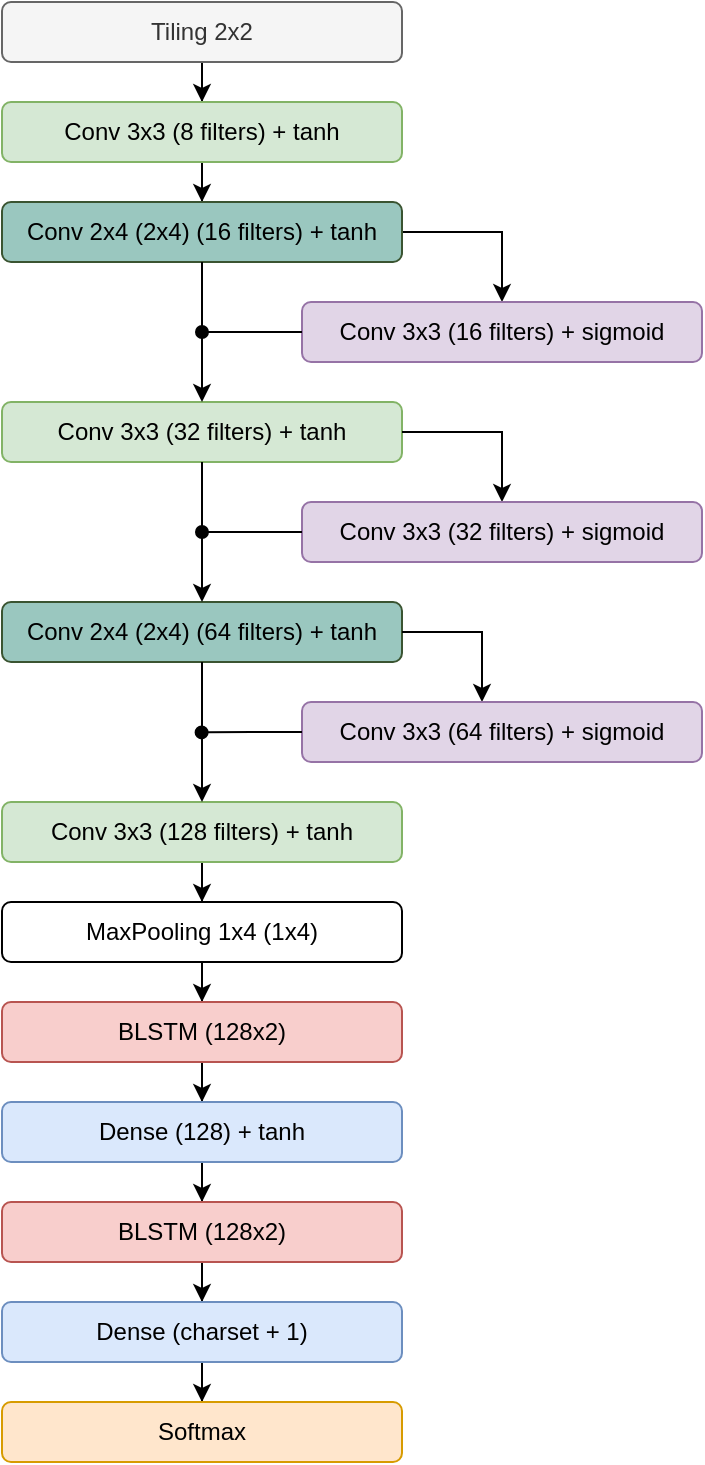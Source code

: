 <mxfile version="10.8.9" type="google"><diagram id="qAD1ULhs3AoXRW55TKg9" name="Page-1"><mxGraphModel dx="1394" dy="762" grid="1" gridSize="10" guides="1" tooltips="1" connect="1" arrows="1" fold="1" page="1" pageScale="1" pageWidth="850" pageHeight="1100" math="0" shadow="0"><root><mxCell id="0"/><mxCell id="1" parent="0"/><mxCell id="TjZHbL3LT_L8bWV4MqBJ-3" value="" style="edgeStyle=orthogonalEdgeStyle;rounded=0;orthogonalLoop=1;jettySize=auto;html=1;" parent="1" source="TjZHbL3LT_L8bWV4MqBJ-1" target="TjZHbL3LT_L8bWV4MqBJ-2" edge="1"><mxGeometry relative="1" as="geometry"/></mxCell><mxCell id="TjZHbL3LT_L8bWV4MqBJ-1" value="Tiling 2x2" style="rounded=1;whiteSpace=wrap;html=1;fillColor=#f5f5f5;strokeColor=#666666;fontColor=#333333;" parent="1" vertex="1"><mxGeometry x="160" y="80" width="200" height="30" as="geometry"/></mxCell><mxCell id="TjZHbL3LT_L8bWV4MqBJ-5" value="" style="edgeStyle=orthogonalEdgeStyle;rounded=0;orthogonalLoop=1;jettySize=auto;html=1;" parent="1" source="TjZHbL3LT_L8bWV4MqBJ-2" target="TjZHbL3LT_L8bWV4MqBJ-4" edge="1"><mxGeometry relative="1" as="geometry"/></mxCell><mxCell id="TjZHbL3LT_L8bWV4MqBJ-2" value="Conv 3x3 (8 filters)&amp;nbsp;+ tanh" style="rounded=1;whiteSpace=wrap;html=1;fillColor=#d5e8d4;strokeColor=#82b366;" parent="1" vertex="1"><mxGeometry x="160" y="130" width="200" height="30" as="geometry"/></mxCell><mxCell id="TjZHbL3LT_L8bWV4MqBJ-7" value="" style="edgeStyle=orthogonalEdgeStyle;rounded=0;orthogonalLoop=1;jettySize=auto;html=1;exitX=1;exitY=0.5;exitDx=0;exitDy=0;" parent="1" source="TjZHbL3LT_L8bWV4MqBJ-4" target="TjZHbL3LT_L8bWV4MqBJ-6" edge="1"><mxGeometry relative="1" as="geometry"><Array as="points"><mxPoint x="410" y="195"/></Array></mxGeometry></mxCell><mxCell id="TjZHbL3LT_L8bWV4MqBJ-4" value="Conv 2x4 (2x4) (16 filters) + tanh" style="rounded=1;whiteSpace=wrap;html=1;fillColor=#9AC7BF;strokeColor=#3A5431;fontColor=#000000;" parent="1" vertex="1"><mxGeometry x="160" y="180" width="200" height="30" as="geometry"/></mxCell><mxCell id="TjZHbL3LT_L8bWV4MqBJ-8" value="Conv 3x3&amp;nbsp;(32 filters)&amp;nbsp;+ tanh" style="rounded=1;whiteSpace=wrap;html=1;fillColor=#d5e8d4;strokeColor=#82b366;" parent="1" vertex="1"><mxGeometry x="160" y="280" width="200" height="30" as="geometry"/></mxCell><mxCell id="TjZHbL3LT_L8bWV4MqBJ-6" value="Conv 3x3 (16 filters)&amp;nbsp;+ sigmoid" style="rounded=1;whiteSpace=wrap;html=1;fillColor=#e1d5e7;strokeColor=#9673a6;" parent="1" vertex="1"><mxGeometry x="310" y="230" width="200" height="30" as="geometry"/></mxCell><mxCell id="TjZHbL3LT_L8bWV4MqBJ-12" value="" style="edgeStyle=orthogonalEdgeStyle;rounded=0;orthogonalLoop=1;jettySize=auto;html=1;exitX=1;exitY=0.5;exitDx=0;exitDy=0;" parent="1" source="TjZHbL3LT_L8bWV4MqBJ-8" target="TjZHbL3LT_L8bWV4MqBJ-13" edge="1"><mxGeometry relative="1" as="geometry"><mxPoint x="360" y="420" as="sourcePoint"/><Array as="points"><mxPoint x="410" y="295"/></Array></mxGeometry></mxCell><mxCell id="TjZHbL3LT_L8bWV4MqBJ-13" value="Conv 3x3&amp;nbsp;(32 filters)&amp;nbsp;+ sigmoid" style="rounded=1;whiteSpace=wrap;html=1;fillColor=#e1d5e7;strokeColor=#9673a6;" parent="1" vertex="1"><mxGeometry x="310" y="330" width="200" height="30" as="geometry"/></mxCell><mxCell id="TjZHbL3LT_L8bWV4MqBJ-18" value="Conv 2x4 (2x4) (64 filters) + tanh" style="rounded=1;whiteSpace=wrap;html=1;fillColor=#9AC7BF;strokeColor=#3A5431;fontColor=#000000;" parent="1" vertex="1"><mxGeometry x="160" y="380" width="200" height="30" as="geometry"/></mxCell><mxCell id="TjZHbL3LT_L8bWV4MqBJ-26" value="" style="edgeStyle=orthogonalEdgeStyle;rounded=0;orthogonalLoop=1;jettySize=auto;html=1;" parent="1" source="TjZHbL3LT_L8bWV4MqBJ-23" target="TjZHbL3LT_L8bWV4MqBJ-25" edge="1"><mxGeometry relative="1" as="geometry"/></mxCell><mxCell id="TjZHbL3LT_L8bWV4MqBJ-23" value="Conv 3x3 (128 filters) + tanh" style="rounded=1;whiteSpace=wrap;html=1;fillColor=#d5e8d4;strokeColor=#82b366;" parent="1" vertex="1"><mxGeometry x="160" y="480" width="200" height="30" as="geometry"/></mxCell><mxCell id="TjZHbL3LT_L8bWV4MqBJ-28" value="" style="edgeStyle=orthogonalEdgeStyle;rounded=0;orthogonalLoop=1;jettySize=auto;html=1;" parent="1" source="TjZHbL3LT_L8bWV4MqBJ-25" target="TjZHbL3LT_L8bWV4MqBJ-27" edge="1"><mxGeometry relative="1" as="geometry"/></mxCell><mxCell id="TjZHbL3LT_L8bWV4MqBJ-25" value="MaxPooling 1x4 (1x4)" style="rounded=1;whiteSpace=wrap;html=1;" parent="1" vertex="1"><mxGeometry x="160" y="530" width="200" height="30" as="geometry"/></mxCell><mxCell id="TjZHbL3LT_L8bWV4MqBJ-30" value="" style="edgeStyle=orthogonalEdgeStyle;rounded=0;orthogonalLoop=1;jettySize=auto;html=1;" parent="1" source="TjZHbL3LT_L8bWV4MqBJ-27" target="TjZHbL3LT_L8bWV4MqBJ-29" edge="1"><mxGeometry relative="1" as="geometry"/></mxCell><mxCell id="TjZHbL3LT_L8bWV4MqBJ-27" value="BLSTM (128x2)" style="rounded=1;whiteSpace=wrap;html=1;fillColor=#f8cecc;strokeColor=#b85450;" parent="1" vertex="1"><mxGeometry x="160" y="580" width="200" height="30" as="geometry"/></mxCell><mxCell id="TjZHbL3LT_L8bWV4MqBJ-32" value="" style="edgeStyle=orthogonalEdgeStyle;rounded=0;orthogonalLoop=1;jettySize=auto;html=1;" parent="1" source="TjZHbL3LT_L8bWV4MqBJ-29" target="TjZHbL3LT_L8bWV4MqBJ-31" edge="1"><mxGeometry relative="1" as="geometry"/></mxCell><mxCell id="TjZHbL3LT_L8bWV4MqBJ-29" value="Dense (128) + tanh" style="rounded=1;whiteSpace=wrap;html=1;fillColor=#dae8fc;strokeColor=#6c8ebf;" parent="1" vertex="1"><mxGeometry x="160" y="630" width="200" height="30" as="geometry"/></mxCell><mxCell id="TjZHbL3LT_L8bWV4MqBJ-34" value="" style="edgeStyle=orthogonalEdgeStyle;rounded=0;orthogonalLoop=1;jettySize=auto;html=1;" parent="1" source="TjZHbL3LT_L8bWV4MqBJ-31" target="TjZHbL3LT_L8bWV4MqBJ-33" edge="1"><mxGeometry relative="1" as="geometry"/></mxCell><mxCell id="TjZHbL3LT_L8bWV4MqBJ-31" value="BLSTM (128x2)" style="rounded=1;whiteSpace=wrap;html=1;fillColor=#f8cecc;strokeColor=#b85450;" parent="1" vertex="1"><mxGeometry x="160" y="680" width="200" height="30" as="geometry"/></mxCell><mxCell id="TjZHbL3LT_L8bWV4MqBJ-36" value="" style="edgeStyle=orthogonalEdgeStyle;rounded=0;orthogonalLoop=1;jettySize=auto;html=1;" parent="1" source="TjZHbL3LT_L8bWV4MqBJ-33" target="TjZHbL3LT_L8bWV4MqBJ-35" edge="1"><mxGeometry relative="1" as="geometry"/></mxCell><mxCell id="TjZHbL3LT_L8bWV4MqBJ-33" value="Dense (charset + 1)" style="rounded=1;whiteSpace=wrap;html=1;fillColor=#dae8fc;strokeColor=#6c8ebf;" parent="1" vertex="1"><mxGeometry x="160" y="730" width="200" height="30" as="geometry"/></mxCell><mxCell id="TjZHbL3LT_L8bWV4MqBJ-35" value="Softmax" style="rounded=1;whiteSpace=wrap;html=1;fillColor=#ffe6cc;strokeColor=#d79b00;" parent="1" vertex="1"><mxGeometry x="160" y="780" width="200" height="30" as="geometry"/></mxCell><mxCell id="TjZHbL3LT_L8bWV4MqBJ-20" value="" style="edgeStyle=orthogonalEdgeStyle;rounded=0;orthogonalLoop=1;jettySize=auto;html=1;exitX=1;exitY=0.5;exitDx=0;exitDy=0;" parent="1" source="TjZHbL3LT_L8bWV4MqBJ-18" target="TjZHbL3LT_L8bWV4MqBJ-22" edge="1"><mxGeometry relative="1" as="geometry"><mxPoint x="360" y="580" as="sourcePoint"/><Array as="points"><mxPoint x="400" y="395"/></Array></mxGeometry></mxCell><mxCell id="TjZHbL3LT_L8bWV4MqBJ-22" value="Conv 3x3 (64 filters) + sigmoid" style="rounded=1;whiteSpace=wrap;html=1;fillColor=#e1d5e7;strokeColor=#9673a6;" parent="1" vertex="1"><mxGeometry x="310" y="430" width="200" height="30" as="geometry"/></mxCell><mxCell id="TjZHbL3LT_L8bWV4MqBJ-40" value="" style="edgeStyle=orthogonalEdgeStyle;rounded=0;orthogonalLoop=1;jettySize=auto;html=1;endArrow=oval;endFill=1;exitX=0;exitY=0.5;exitDx=0;exitDy=0;" parent="1" source="TjZHbL3LT_L8bWV4MqBJ-6" edge="1"><mxGeometry relative="1" as="geometry"><mxPoint x="310" y="280" as="sourcePoint"/><mxPoint x="260" y="245" as="targetPoint"/></mxGeometry></mxCell><mxCell id="TjZHbL3LT_L8bWV4MqBJ-41" value="" style="edgeStyle=orthogonalEdgeStyle;rounded=0;orthogonalLoop=1;jettySize=auto;html=1;exitX=0.5;exitY=1;exitDx=0;exitDy=0;" parent="1" source="TjZHbL3LT_L8bWV4MqBJ-4" target="TjZHbL3LT_L8bWV4MqBJ-8" edge="1"><mxGeometry relative="1" as="geometry"><mxPoint x="260" y="280" as="sourcePoint"/><mxPoint x="260" y="320" as="targetPoint"/></mxGeometry></mxCell><mxCell id="TjZHbL3LT_L8bWV4MqBJ-44" value="" style="edgeStyle=orthogonalEdgeStyle;rounded=0;orthogonalLoop=1;jettySize=auto;html=1;endArrow=oval;endFill=1;exitX=0;exitY=0.5;exitDx=0;exitDy=0;" parent="1" source="TjZHbL3LT_L8bWV4MqBJ-13" edge="1"><mxGeometry relative="1" as="geometry"><mxPoint x="310" y="390" as="sourcePoint"/><mxPoint x="260" y="345" as="targetPoint"/><Array as="points"><mxPoint x="260" y="345"/></Array></mxGeometry></mxCell><mxCell id="TjZHbL3LT_L8bWV4MqBJ-45" value="" style="edgeStyle=orthogonalEdgeStyle;rounded=0;orthogonalLoop=1;jettySize=auto;html=1;entryX=0.5;entryY=0;entryDx=0;entryDy=0;exitX=0.5;exitY=1;exitDx=0;exitDy=0;" parent="1" source="TjZHbL3LT_L8bWV4MqBJ-8" target="TjZHbL3LT_L8bWV4MqBJ-18" edge="1"><mxGeometry relative="1" as="geometry"><mxPoint x="280" y="345" as="sourcePoint"/><mxPoint x="280" y="435" as="targetPoint"/><Array as="points"><mxPoint x="260" y="350"/><mxPoint x="260" y="350"/></Array></mxGeometry></mxCell><mxCell id="TjZHbL3LT_L8bWV4MqBJ-50" value="" style="edgeStyle=orthogonalEdgeStyle;rounded=0;orthogonalLoop=1;jettySize=auto;html=1;endArrow=oval;endFill=1;" parent="1" edge="1"><mxGeometry relative="1" as="geometry"><mxPoint x="310" y="445" as="sourcePoint"/><mxPoint x="259.81" y="445.19" as="targetPoint"/><Array as="points"><mxPoint x="285" y="445"/><mxPoint x="285" y="445"/></Array></mxGeometry></mxCell><mxCell id="TjZHbL3LT_L8bWV4MqBJ-51" value="" style="edgeStyle=orthogonalEdgeStyle;rounded=0;orthogonalLoop=1;jettySize=auto;html=1;exitX=0.5;exitY=1;exitDx=0;exitDy=0;" parent="1" source="TjZHbL3LT_L8bWV4MqBJ-18" target="TjZHbL3LT_L8bWV4MqBJ-23" edge="1"><mxGeometry relative="1" as="geometry"><mxPoint x="260" y="445" as="sourcePoint"/><mxPoint x="260" y="485" as="targetPoint"/></mxGeometry></mxCell></root></mxGraphModel></diagram></mxfile>